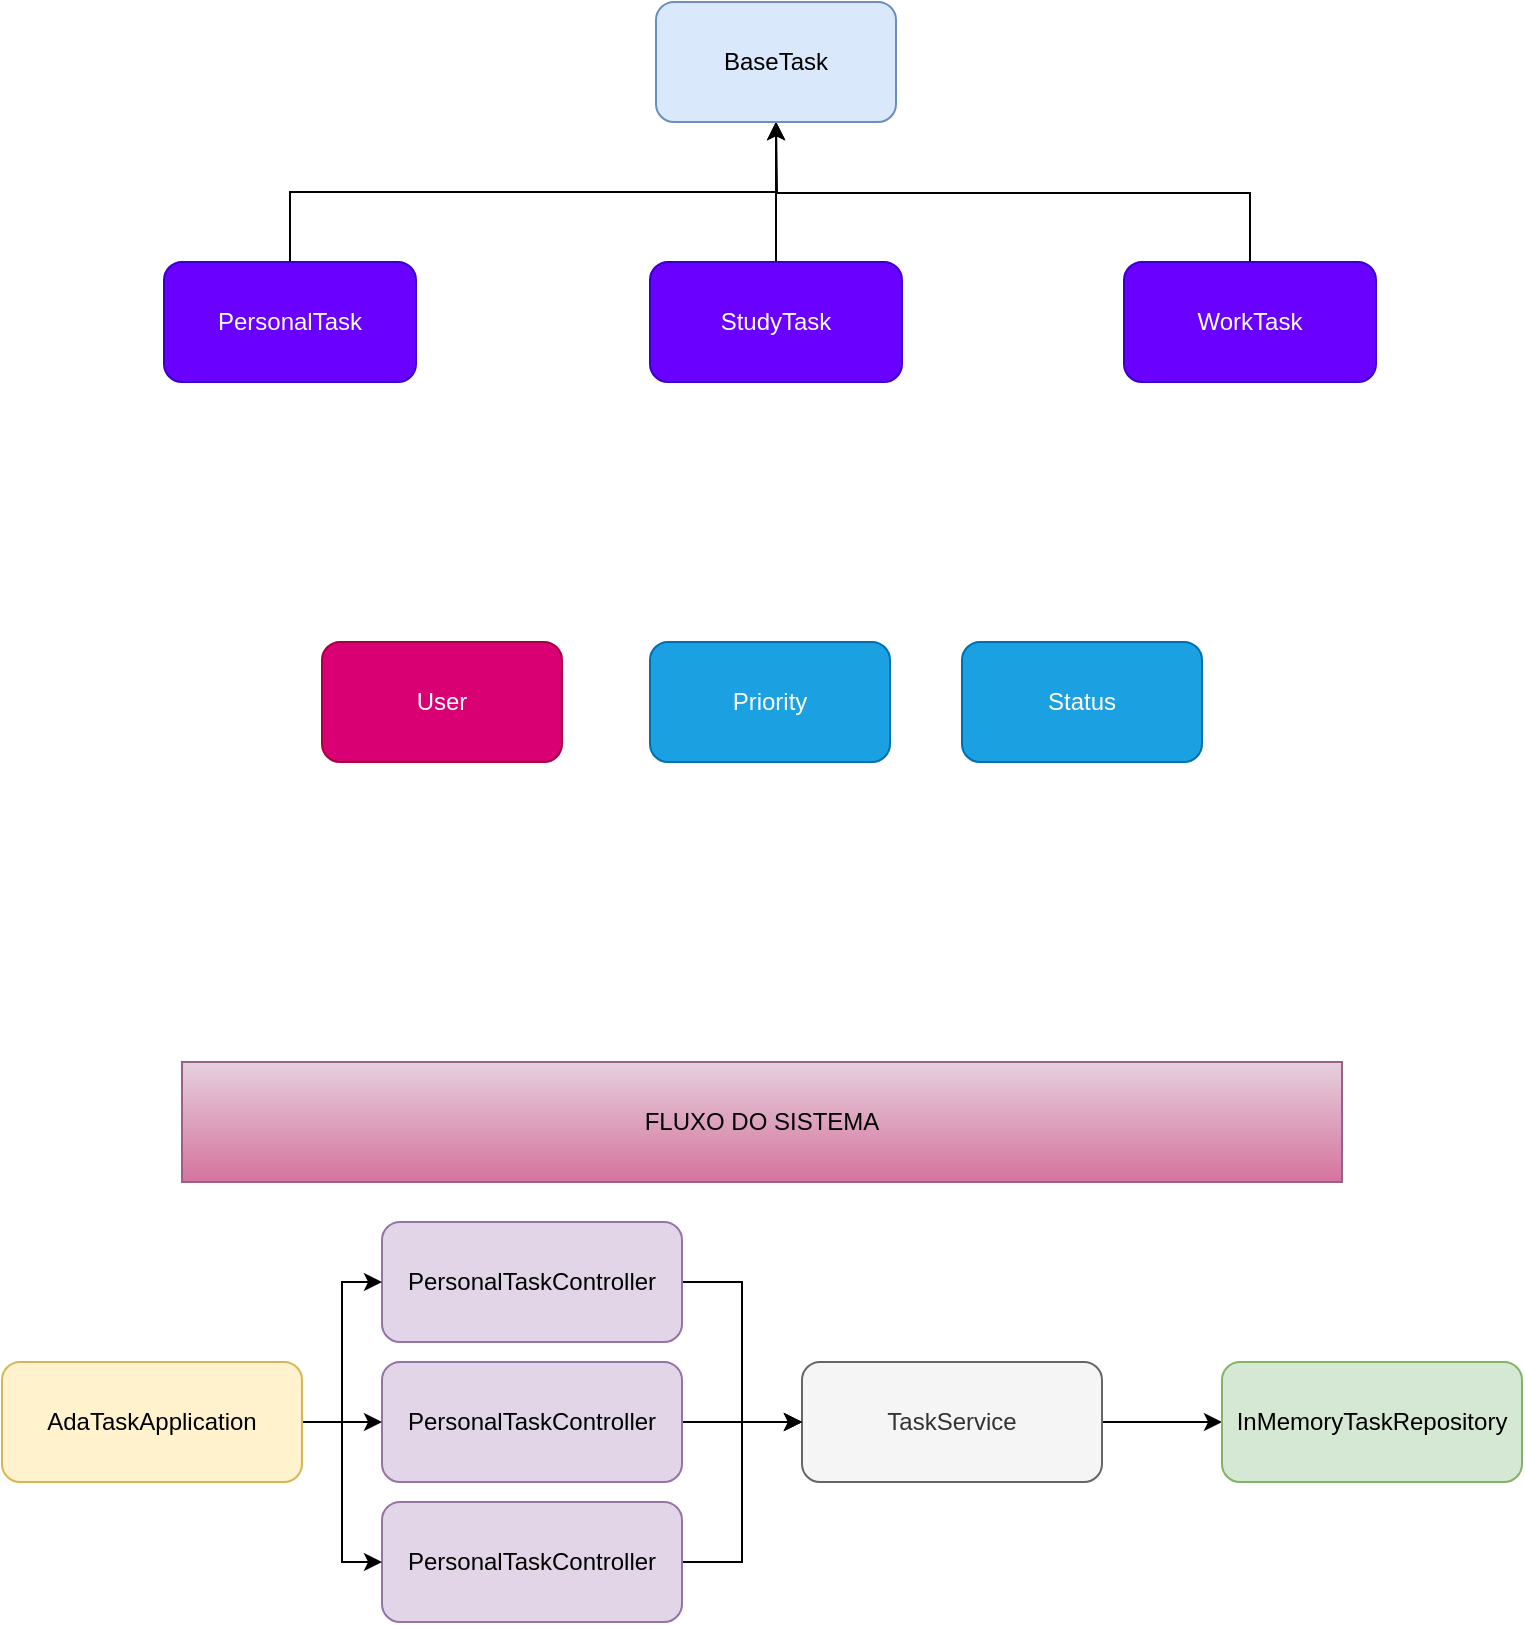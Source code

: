 <mxfile version="23.1.0" type="github">
  <diagram name="Página-1" id="hJ5qM7yucAY7dMEIWsaq">
    <mxGraphModel dx="2625" dy="1325" grid="1" gridSize="10" guides="1" tooltips="1" connect="1" arrows="1" fold="1" page="1" pageScale="1" pageWidth="827" pageHeight="1169" math="0" shadow="0">
      <root>
        <mxCell id="0" />
        <mxCell id="1" parent="0" />
        <mxCell id="m5hIDcGPtMi9wDVEvifF-25" style="edgeStyle=orthogonalEdgeStyle;rounded=0;orthogonalLoop=1;jettySize=auto;html=1;exitX=0.5;exitY=0;exitDx=0;exitDy=0;" edge="1" parent="1" source="m5hIDcGPtMi9wDVEvifF-1" target="m5hIDcGPtMi9wDVEvifF-4">
          <mxGeometry relative="1" as="geometry" />
        </mxCell>
        <mxCell id="m5hIDcGPtMi9wDVEvifF-1" value="PersonalTask" style="rounded=1;whiteSpace=wrap;html=1;fillColor=#6a00ff;strokeColor=#3700CC;fontColor=#ffffff;" vertex="1" parent="1">
          <mxGeometry x="115" y="260" width="126" height="60" as="geometry" />
        </mxCell>
        <mxCell id="m5hIDcGPtMi9wDVEvifF-5" style="edgeStyle=orthogonalEdgeStyle;rounded=0;orthogonalLoop=1;jettySize=auto;html=1;exitX=0.5;exitY=0;exitDx=0;exitDy=0;entryX=0.5;entryY=1;entryDx=0;entryDy=0;" edge="1" parent="1" source="m5hIDcGPtMi9wDVEvifF-2" target="m5hIDcGPtMi9wDVEvifF-4">
          <mxGeometry relative="1" as="geometry" />
        </mxCell>
        <mxCell id="m5hIDcGPtMi9wDVEvifF-2" value="StudyTask" style="rounded=1;whiteSpace=wrap;html=1;fillColor=#6a00ff;strokeColor=#3700CC;fontColor=#ffffff;" vertex="1" parent="1">
          <mxGeometry x="358" y="260" width="126" height="60" as="geometry" />
        </mxCell>
        <mxCell id="m5hIDcGPtMi9wDVEvifF-26" style="edgeStyle=orthogonalEdgeStyle;rounded=0;orthogonalLoop=1;jettySize=auto;html=1;exitX=0.5;exitY=0;exitDx=0;exitDy=0;" edge="1" parent="1" source="m5hIDcGPtMi9wDVEvifF-3">
          <mxGeometry relative="1" as="geometry">
            <mxPoint x="421" y="190" as="targetPoint" />
          </mxGeometry>
        </mxCell>
        <mxCell id="m5hIDcGPtMi9wDVEvifF-3" value="WorkTask" style="rounded=1;whiteSpace=wrap;html=1;fillColor=#6a00ff;strokeColor=#3700CC;fontColor=#ffffff;" vertex="1" parent="1">
          <mxGeometry x="595" y="260" width="126" height="60" as="geometry" />
        </mxCell>
        <mxCell id="m5hIDcGPtMi9wDVEvifF-4" value="BaseTask" style="rounded=1;whiteSpace=wrap;html=1;fillColor=#dae8fc;strokeColor=#6c8ebf;" vertex="1" parent="1">
          <mxGeometry x="361" y="130" width="120" height="60" as="geometry" />
        </mxCell>
        <mxCell id="m5hIDcGPtMi9wDVEvifF-20" style="edgeStyle=orthogonalEdgeStyle;rounded=0;orthogonalLoop=1;jettySize=auto;html=1;exitX=1;exitY=0.5;exitDx=0;exitDy=0;entryX=0;entryY=0.5;entryDx=0;entryDy=0;" edge="1" parent="1" source="m5hIDcGPtMi9wDVEvifF-8" target="m5hIDcGPtMi9wDVEvifF-9">
          <mxGeometry relative="1" as="geometry" />
        </mxCell>
        <mxCell id="m5hIDcGPtMi9wDVEvifF-8" value="TaskService" style="rounded=1;whiteSpace=wrap;html=1;fillColor=#f5f5f5;strokeColor=#666666;fontColor=#333333;" vertex="1" parent="1">
          <mxGeometry x="434" y="810" width="150" height="60" as="geometry" />
        </mxCell>
        <mxCell id="m5hIDcGPtMi9wDVEvifF-9" value="InMemoryTaskRepository" style="rounded=1;whiteSpace=wrap;html=1;fillColor=#d5e8d4;strokeColor=#82b366;" vertex="1" parent="1">
          <mxGeometry x="644" y="810" width="150" height="60" as="geometry" />
        </mxCell>
        <mxCell id="m5hIDcGPtMi9wDVEvifF-17" style="edgeStyle=orthogonalEdgeStyle;rounded=0;orthogonalLoop=1;jettySize=auto;html=1;exitX=1;exitY=0.5;exitDx=0;exitDy=0;entryX=0;entryY=0.5;entryDx=0;entryDy=0;" edge="1" parent="1" source="m5hIDcGPtMi9wDVEvifF-10" target="m5hIDcGPtMi9wDVEvifF-8">
          <mxGeometry relative="1" as="geometry" />
        </mxCell>
        <mxCell id="m5hIDcGPtMi9wDVEvifF-10" value="PersonalTaskController" style="rounded=1;whiteSpace=wrap;html=1;fillColor=#e1d5e7;strokeColor=#9673a6;" vertex="1" parent="1">
          <mxGeometry x="224" y="740" width="150" height="60" as="geometry" />
        </mxCell>
        <mxCell id="m5hIDcGPtMi9wDVEvifF-18" style="edgeStyle=orthogonalEdgeStyle;rounded=0;orthogonalLoop=1;jettySize=auto;html=1;exitX=1;exitY=0.5;exitDx=0;exitDy=0;" edge="1" parent="1" source="m5hIDcGPtMi9wDVEvifF-11">
          <mxGeometry relative="1" as="geometry">
            <mxPoint x="434" y="840" as="targetPoint" />
          </mxGeometry>
        </mxCell>
        <mxCell id="m5hIDcGPtMi9wDVEvifF-11" value="PersonalTaskController" style="rounded=1;whiteSpace=wrap;html=1;fillColor=#e1d5e7;strokeColor=#9673a6;" vertex="1" parent="1">
          <mxGeometry x="224" y="810" width="150" height="60" as="geometry" />
        </mxCell>
        <mxCell id="m5hIDcGPtMi9wDVEvifF-19" style="edgeStyle=orthogonalEdgeStyle;rounded=0;orthogonalLoop=1;jettySize=auto;html=1;exitX=1;exitY=0.5;exitDx=0;exitDy=0;entryX=0;entryY=0.5;entryDx=0;entryDy=0;" edge="1" parent="1" source="m5hIDcGPtMi9wDVEvifF-12" target="m5hIDcGPtMi9wDVEvifF-8">
          <mxGeometry relative="1" as="geometry" />
        </mxCell>
        <mxCell id="m5hIDcGPtMi9wDVEvifF-12" value="PersonalTaskController" style="rounded=1;whiteSpace=wrap;html=1;fillColor=#e1d5e7;strokeColor=#9673a6;" vertex="1" parent="1">
          <mxGeometry x="224" y="880" width="150" height="60" as="geometry" />
        </mxCell>
        <mxCell id="m5hIDcGPtMi9wDVEvifF-14" style="edgeStyle=orthogonalEdgeStyle;rounded=0;orthogonalLoop=1;jettySize=auto;html=1;exitX=1;exitY=0.5;exitDx=0;exitDy=0;entryX=0;entryY=0.5;entryDx=0;entryDy=0;" edge="1" parent="1" source="m5hIDcGPtMi9wDVEvifF-13" target="m5hIDcGPtMi9wDVEvifF-11">
          <mxGeometry relative="1" as="geometry" />
        </mxCell>
        <mxCell id="m5hIDcGPtMi9wDVEvifF-15" style="edgeStyle=orthogonalEdgeStyle;rounded=0;orthogonalLoop=1;jettySize=auto;html=1;exitX=1;exitY=0.5;exitDx=0;exitDy=0;entryX=0;entryY=0.5;entryDx=0;entryDy=0;" edge="1" parent="1" source="m5hIDcGPtMi9wDVEvifF-13" target="m5hIDcGPtMi9wDVEvifF-10">
          <mxGeometry relative="1" as="geometry" />
        </mxCell>
        <mxCell id="m5hIDcGPtMi9wDVEvifF-16" style="edgeStyle=orthogonalEdgeStyle;rounded=0;orthogonalLoop=1;jettySize=auto;html=1;exitX=1;exitY=0.5;exitDx=0;exitDy=0;entryX=0;entryY=0.5;entryDx=0;entryDy=0;" edge="1" parent="1" source="m5hIDcGPtMi9wDVEvifF-13" target="m5hIDcGPtMi9wDVEvifF-12">
          <mxGeometry relative="1" as="geometry" />
        </mxCell>
        <mxCell id="m5hIDcGPtMi9wDVEvifF-13" value="AdaTaskApplication" style="rounded=1;whiteSpace=wrap;html=1;fillColor=#fff2cc;strokeColor=#d6b656;" vertex="1" parent="1">
          <mxGeometry x="34" y="810" width="150" height="60" as="geometry" />
        </mxCell>
        <mxCell id="m5hIDcGPtMi9wDVEvifF-21" value="FLUXO DO SISTEMA" style="rounded=0;whiteSpace=wrap;html=1;fillColor=#e6d0de;strokeColor=#996185;gradientColor=#d5739d;" vertex="1" parent="1">
          <mxGeometry x="124" y="660" width="580" height="60" as="geometry" />
        </mxCell>
        <mxCell id="m5hIDcGPtMi9wDVEvifF-22" value="User" style="rounded=1;whiteSpace=wrap;html=1;fillColor=#d80073;fontColor=#ffffff;strokeColor=#A50040;" vertex="1" parent="1">
          <mxGeometry x="194" y="450" width="120" height="60" as="geometry" />
        </mxCell>
        <mxCell id="m5hIDcGPtMi9wDVEvifF-23" value="Priority" style="rounded=1;whiteSpace=wrap;html=1;fillColor=#1ba1e2;fontColor=#ffffff;strokeColor=#006EAF;" vertex="1" parent="1">
          <mxGeometry x="358" y="450" width="120" height="60" as="geometry" />
        </mxCell>
        <mxCell id="m5hIDcGPtMi9wDVEvifF-24" value="Status" style="rounded=1;whiteSpace=wrap;html=1;fillColor=#1ba1e2;fontColor=#ffffff;strokeColor=#006EAF;" vertex="1" parent="1">
          <mxGeometry x="514" y="450" width="120" height="60" as="geometry" />
        </mxCell>
      </root>
    </mxGraphModel>
  </diagram>
</mxfile>
